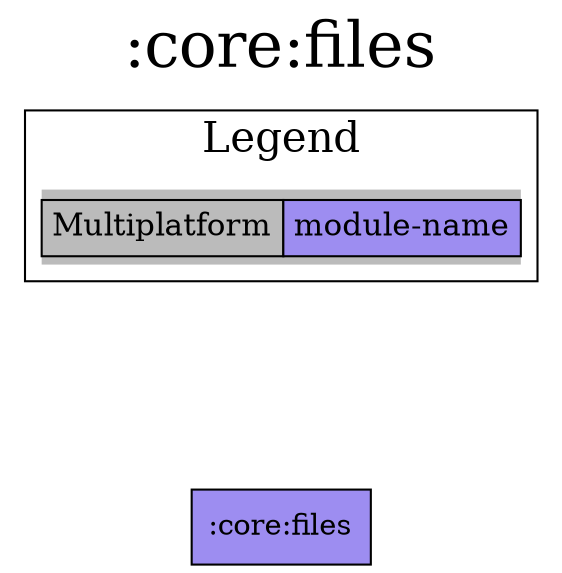 digraph {
edge ["dir"="forward"]
graph ["dpi"="100","label"=":core:files","labelloc"="t","fontsize"="30","ranksep"="1.5","rankdir"="TB"]
node ["style"="filled"]
":core:files" ["fillcolor"="#9D8DF1","shape"="box"]
{
edge ["dir"="none"]
graph ["rank"="same"]
}
subgraph "cluster_legend" {
edge ["dir"="none"]
graph ["label"="Legend","fontsize"="20"]
"Legend" ["style"="filled","fillcolor"="#bbbbbb","shape"="none","margin"="0","fontsize"="15","label"=<
<TABLE BORDER="0" CELLBORDER="1" CELLSPACING="0" CELLPADDING="4">
<TR><TD>Multiplatform</TD><TD BGCOLOR="#9D8DF1">module-name</TD></TR>
</TABLE>
>]
} -> ":core:files" ["style"="invis"]
}
